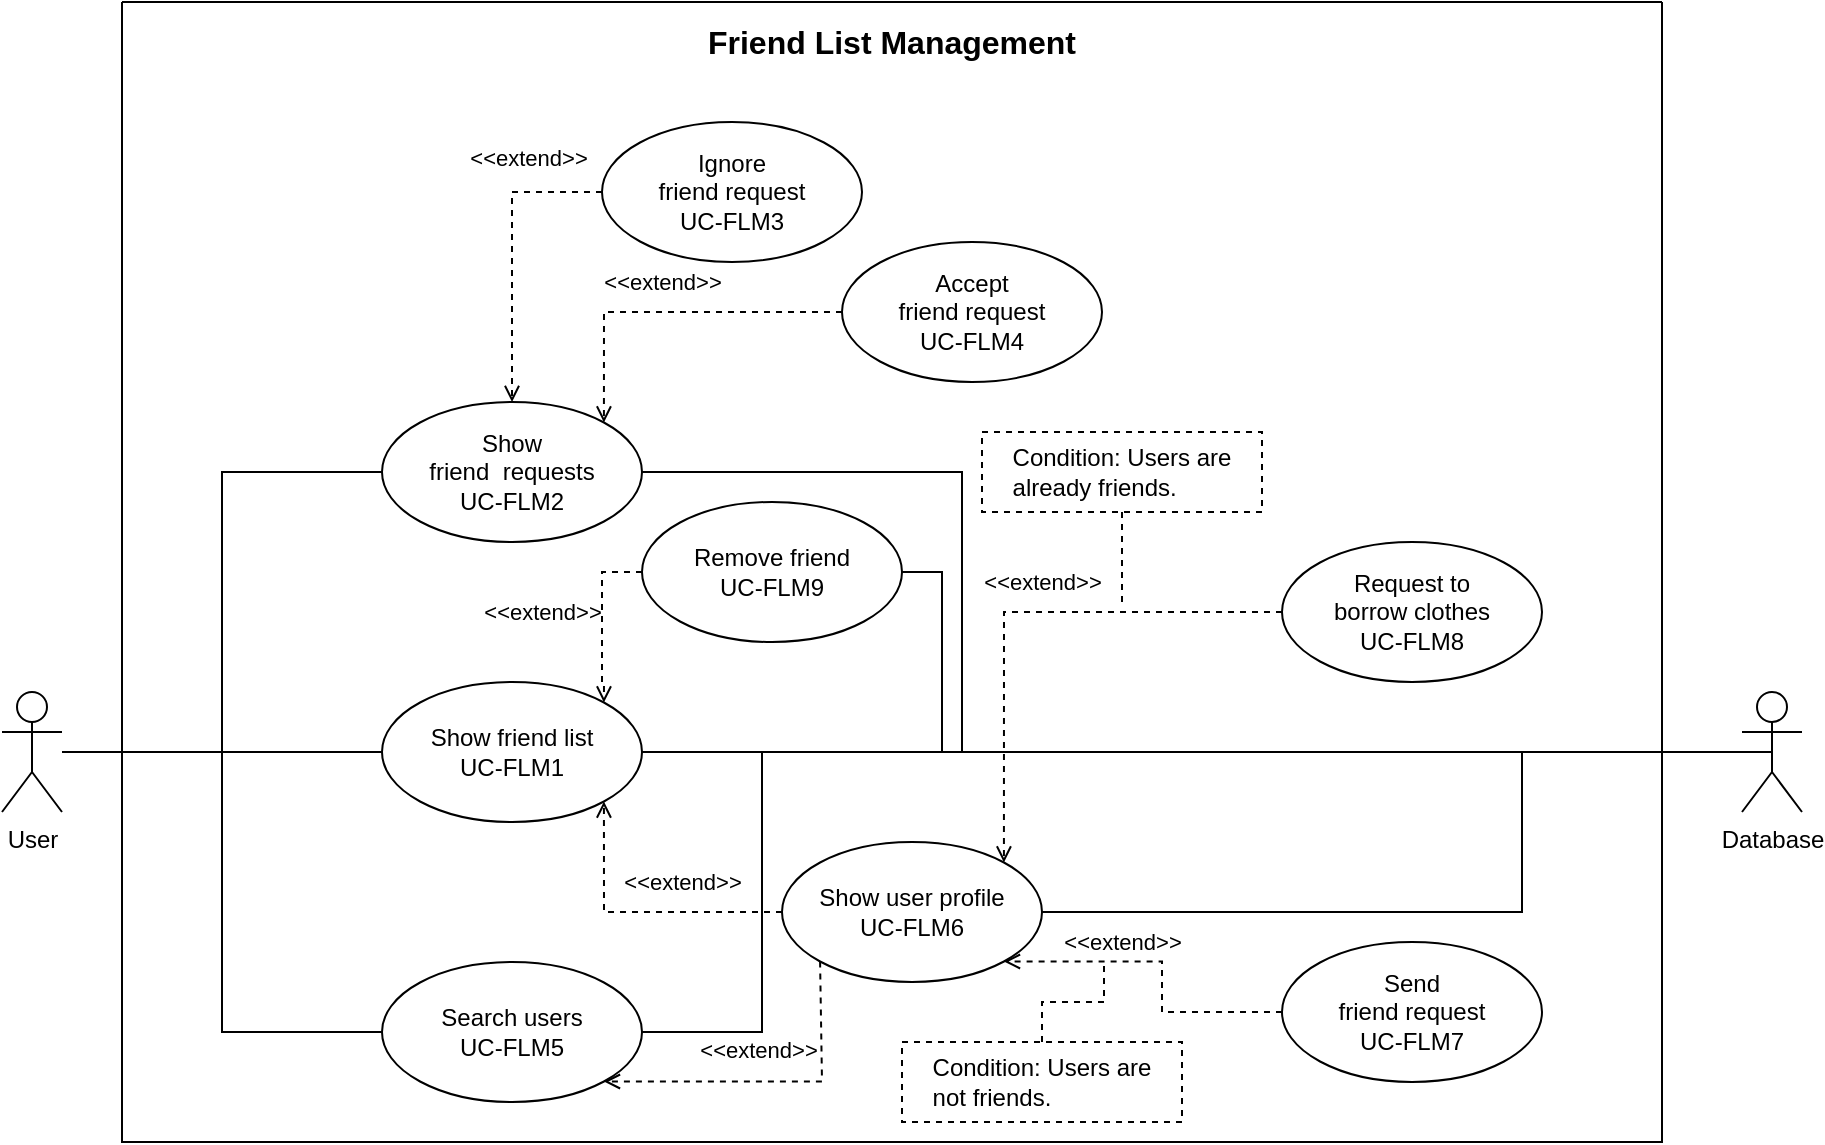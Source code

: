 <mxfile>
    <diagram name="Page-1" id="wzGPRW55bGctZ1w2dZ4h">
        <mxGraphModel dx="1084" dy="1887" grid="1" gridSize="10" guides="1" tooltips="1" connect="1" arrows="1" fold="1" page="1" pageScale="1" pageWidth="850" pageHeight="1100" math="0" shadow="0">
            <root>
                <mxCell id="0"/>
                <mxCell id="1" parent="0"/>
                <mxCell id="ca8UB5Ujch-c4zYhouuE-1" value="" style="swimlane;startSize=0;" parent="1" vertex="1">
                    <mxGeometry x="160" y="-90" width="770" height="570" as="geometry"/>
                </mxCell>
                <mxCell id="ca8UB5Ujch-c4zYhouuE-27" style="edgeStyle=orthogonalEdgeStyle;rounded=0;orthogonalLoop=1;jettySize=auto;html=1;exitX=0;exitY=0.5;exitDx=0;exitDy=0;entryX=1;entryY=0;entryDx=0;entryDy=0;endArrow=open;endFill=0;dashed=1;" parent="ca8UB5Ujch-c4zYhouuE-1" source="ca8UB5Ujch-c4zYhouuE-5" target="ca8UB5Ujch-c4zYhouuE-4" edge="1">
                    <mxGeometry relative="1" as="geometry"/>
                </mxCell>
                <mxCell id="ca8UB5Ujch-c4zYhouuE-5" value="&lt;div&gt;Request to&lt;/div&gt;&lt;div&gt;borrow clothes&lt;/div&gt;&lt;div&gt;UC-FLM8&lt;br&gt;&lt;/div&gt;" style="ellipse;whiteSpace=wrap;html=1;fillColor=none;" parent="ca8UB5Ujch-c4zYhouuE-1" vertex="1">
                    <mxGeometry x="580" y="270" width="130" height="70" as="geometry"/>
                </mxCell>
                <mxCell id="ca8UB5Ujch-c4zYhouuE-22" style="edgeStyle=orthogonalEdgeStyle;rounded=0;orthogonalLoop=1;jettySize=auto;html=1;exitX=0;exitY=0.5;exitDx=0;exitDy=0;entryX=1;entryY=1;entryDx=0;entryDy=0;dashed=1;endArrow=open;endFill=0;" parent="ca8UB5Ujch-c4zYhouuE-1" source="ca8UB5Ujch-c4zYhouuE-4" target="ca8UB5Ujch-c4zYhouuE-3" edge="1">
                    <mxGeometry relative="1" as="geometry"/>
                </mxCell>
                <mxCell id="ca8UB5Ujch-c4zYhouuE-23" style="edgeStyle=orthogonalEdgeStyle;rounded=0;orthogonalLoop=1;jettySize=auto;html=1;exitX=0;exitY=1;exitDx=0;exitDy=0;entryX=1;entryY=1;entryDx=0;entryDy=0;endArrow=open;endFill=0;dashed=1;" parent="ca8UB5Ujch-c4zYhouuE-1" source="ca8UB5Ujch-c4zYhouuE-4" target="ca8UB5Ujch-c4zYhouuE-10" edge="1">
                    <mxGeometry relative="1" as="geometry">
                        <Array as="points">
                            <mxPoint x="350" y="540"/>
                        </Array>
                    </mxGeometry>
                </mxCell>
                <mxCell id="ca8UB5Ujch-c4zYhouuE-4" value="&lt;div&gt;Show user profile&lt;/div&gt;&lt;div&gt;UC-FLM6&lt;br&gt;&lt;/div&gt;" style="ellipse;whiteSpace=wrap;html=1;fillColor=none;" parent="ca8UB5Ujch-c4zYhouuE-1" vertex="1">
                    <mxGeometry x="330" y="420" width="130" height="70" as="geometry"/>
                </mxCell>
                <mxCell id="ca8UB5Ujch-c4zYhouuE-3" value="&lt;div&gt;Show friend list&lt;/div&gt;&lt;div&gt;UC-FLM1&lt;br&gt;&lt;/div&gt;" style="ellipse;whiteSpace=wrap;html=1;fillColor=none;" parent="ca8UB5Ujch-c4zYhouuE-1" vertex="1">
                    <mxGeometry x="130" y="340" width="130" height="70" as="geometry"/>
                </mxCell>
                <mxCell id="ca8UB5Ujch-c4zYhouuE-20" style="edgeStyle=orthogonalEdgeStyle;rounded=0;orthogonalLoop=1;jettySize=auto;html=1;exitX=0;exitY=0.5;exitDx=0;exitDy=0;entryX=1;entryY=0;entryDx=0;entryDy=0;dashed=1;endArrow=open;endFill=0;" parent="ca8UB5Ujch-c4zYhouuE-1" source="ca8UB5Ujch-c4zYhouuE-8" target="ca8UB5Ujch-c4zYhouuE-6" edge="1">
                    <mxGeometry relative="1" as="geometry"/>
                </mxCell>
                <mxCell id="J1ibvJJLt7Fnu6ycakTr-25" value="&amp;lt;&amp;lt;extend&amp;gt;&amp;gt;" style="edgeLabel;html=1;align=center;verticalAlign=middle;resizable=0;points=[];labelBackgroundColor=none;" parent="ca8UB5Ujch-c4zYhouuE-20" vertex="1" connectable="0">
                    <mxGeometry x="-0.059" y="-1" relative="1" as="geometry">
                        <mxPoint x="-8" y="-14" as="offset"/>
                    </mxGeometry>
                </mxCell>
                <mxCell id="ca8UB5Ujch-c4zYhouuE-8" value="&lt;div&gt;Accept&lt;/div&gt;&lt;div&gt;friend request&lt;/div&gt;&lt;div&gt;UC-FLM4&lt;br&gt;&lt;/div&gt;" style="ellipse;whiteSpace=wrap;html=1;fillColor=none;" parent="ca8UB5Ujch-c4zYhouuE-1" vertex="1">
                    <mxGeometry x="360" y="120" width="130" height="70" as="geometry"/>
                </mxCell>
                <mxCell id="ca8UB5Ujch-c4zYhouuE-19" style="edgeStyle=orthogonalEdgeStyle;rounded=0;orthogonalLoop=1;jettySize=auto;html=1;exitX=0;exitY=0.5;exitDx=0;exitDy=0;entryX=0.5;entryY=0;entryDx=0;entryDy=0;dashed=1;endArrow=open;endFill=0;" parent="ca8UB5Ujch-c4zYhouuE-1" source="ca8UB5Ujch-c4zYhouuE-7" target="ca8UB5Ujch-c4zYhouuE-6" edge="1">
                    <mxGeometry relative="1" as="geometry"/>
                </mxCell>
                <mxCell id="ca8UB5Ujch-c4zYhouuE-7" value="&lt;div&gt;Ignore&lt;/div&gt;&lt;div&gt;friend request&lt;/div&gt;&lt;div&gt;UC-FLM3&lt;br&gt;&lt;/div&gt;" style="ellipse;whiteSpace=wrap;html=1;fillColor=none;" parent="ca8UB5Ujch-c4zYhouuE-1" vertex="1">
                    <mxGeometry x="240" y="60" width="130" height="70" as="geometry"/>
                </mxCell>
                <mxCell id="ca8UB5Ujch-c4zYhouuE-6" value="&lt;div&gt;Show&lt;/div&gt;&lt;div&gt;friend&amp;nbsp; requests&lt;/div&gt;&lt;div&gt;UC-FLM2&lt;br&gt;&lt;/div&gt;" style="ellipse;whiteSpace=wrap;html=1;fillColor=none;" parent="ca8UB5Ujch-c4zYhouuE-1" vertex="1">
                    <mxGeometry x="130" y="200" width="130" height="70" as="geometry"/>
                </mxCell>
                <mxCell id="ca8UB5Ujch-c4zYhouuE-26" style="edgeStyle=orthogonalEdgeStyle;rounded=0;orthogonalLoop=1;jettySize=auto;html=1;exitX=0;exitY=0.5;exitDx=0;exitDy=0;entryX=1;entryY=1;entryDx=0;entryDy=0;endArrow=open;endFill=0;dashed=1;" parent="ca8UB5Ujch-c4zYhouuE-1" source="ca8UB5Ujch-c4zYhouuE-12" target="ca8UB5Ujch-c4zYhouuE-4" edge="1">
                    <mxGeometry relative="1" as="geometry"/>
                </mxCell>
                <mxCell id="ca8UB5Ujch-c4zYhouuE-12" value="&lt;div&gt;Send&lt;/div&gt;&lt;div&gt;friend request&lt;/div&gt;&lt;div&gt;UC-FLM7&lt;br&gt;&lt;/div&gt;" style="ellipse;whiteSpace=wrap;html=1;fillColor=none;" parent="ca8UB5Ujch-c4zYhouuE-1" vertex="1">
                    <mxGeometry x="580" y="470" width="130" height="70" as="geometry"/>
                </mxCell>
                <mxCell id="ca8UB5Ujch-c4zYhouuE-10" value="&lt;div&gt;Search users&lt;/div&gt;&lt;div&gt;UC-FLM5&lt;br&gt;&lt;/div&gt;" style="ellipse;whiteSpace=wrap;html=1;fillColor=none;" parent="ca8UB5Ujch-c4zYhouuE-1" vertex="1">
                    <mxGeometry x="130" y="480" width="130" height="70" as="geometry"/>
                </mxCell>
                <mxCell id="J1ibvJJLt7Fnu6ycakTr-23" style="edgeStyle=orthogonalEdgeStyle;rounded=0;orthogonalLoop=1;jettySize=auto;html=1;endArrow=none;endFill=0;dashed=1;" parent="ca8UB5Ujch-c4zYhouuE-1" source="J1ibvJJLt7Fnu6ycakTr-3" edge="1">
                    <mxGeometry relative="1" as="geometry">
                        <mxPoint x="500" y="300" as="targetPoint"/>
                    </mxGeometry>
                </mxCell>
                <mxCell id="J1ibvJJLt7Fnu6ycakTr-3" value="&lt;div&gt;Condition: Users are&lt;/div&gt;&lt;div align=&quot;left&quot;&gt;already friends.&lt;br&gt;&lt;/div&gt;" style="text;html=1;align=center;verticalAlign=middle;whiteSpace=wrap;rounded=0;strokeColor=default;dashed=1;" parent="ca8UB5Ujch-c4zYhouuE-1" vertex="1">
                    <mxGeometry x="430" y="215" width="140" height="40" as="geometry"/>
                </mxCell>
                <mxCell id="J1ibvJJLt7Fnu6ycakTr-24" style="edgeStyle=orthogonalEdgeStyle;rounded=0;orthogonalLoop=1;jettySize=auto;html=1;endArrow=none;endFill=0;dashed=1;" parent="ca8UB5Ujch-c4zYhouuE-1" source="J1ibvJJLt7Fnu6ycakTr-21" edge="1">
                    <mxGeometry relative="1" as="geometry">
                        <mxPoint x="490" y="480" as="targetPoint"/>
                        <Array as="points">
                            <mxPoint x="460" y="500"/>
                            <mxPoint x="491" y="500"/>
                        </Array>
                    </mxGeometry>
                </mxCell>
                <mxCell id="J1ibvJJLt7Fnu6ycakTr-21" value="&lt;div&gt;Condition: Users are&lt;/div&gt;&lt;div align=&quot;left&quot;&gt;not friends.&lt;br&gt;&lt;/div&gt;" style="text;html=1;align=center;verticalAlign=middle;whiteSpace=wrap;rounded=0;strokeColor=default;dashed=1;" parent="ca8UB5Ujch-c4zYhouuE-1" vertex="1">
                    <mxGeometry x="390" y="520" width="140" height="40" as="geometry"/>
                </mxCell>
                <mxCell id="J1ibvJJLt7Fnu6ycakTr-30" value="&amp;lt;&amp;lt;extend&amp;gt;&amp;gt;" style="edgeLabel;html=1;align=center;verticalAlign=middle;resizable=0;points=[];labelBackgroundColor=none;" parent="ca8UB5Ujch-c4zYhouuE-1" vertex="1" connectable="0">
                    <mxGeometry x="280" y="440" as="geometry"/>
                </mxCell>
                <mxCell id="J1ibvJJLt7Fnu6ycakTr-29" value="&amp;lt;&amp;lt;extend&amp;gt;&amp;gt;" style="edgeLabel;html=1;align=center;verticalAlign=middle;resizable=0;points=[];labelBackgroundColor=none;" parent="ca8UB5Ujch-c4zYhouuE-1" vertex="1" connectable="0">
                    <mxGeometry x="230" y="50" as="geometry">
                        <mxPoint x="-27" y="28" as="offset"/>
                    </mxGeometry>
                </mxCell>
                <mxCell id="J1ibvJJLt7Fnu6ycakTr-28" value="&amp;lt;&amp;lt;extend&amp;gt;&amp;gt;" style="edgeLabel;html=1;align=center;verticalAlign=middle;resizable=0;points=[];labelBackgroundColor=none;" parent="ca8UB5Ujch-c4zYhouuE-1" vertex="1" connectable="0">
                    <mxGeometry x="330" y="530" as="geometry">
                        <mxPoint x="-12" y="-6" as="offset"/>
                    </mxGeometry>
                </mxCell>
                <mxCell id="J1ibvJJLt7Fnu6ycakTr-27" value="&amp;lt;&amp;lt;extend&amp;gt;&amp;gt;" style="edgeLabel;html=1;align=center;verticalAlign=middle;resizable=0;points=[];labelBackgroundColor=none;" parent="ca8UB5Ujch-c4zYhouuE-1" vertex="1" connectable="0">
                    <mxGeometry x="500" y="470" as="geometry"/>
                </mxCell>
                <mxCell id="J1ibvJJLt7Fnu6ycakTr-26" value="&amp;lt;&amp;lt;extend&amp;gt;&amp;gt;" style="edgeLabel;html=1;align=center;verticalAlign=middle;resizable=0;points=[];labelBackgroundColor=none;" parent="ca8UB5Ujch-c4zYhouuE-1" vertex="1" connectable="0">
                    <mxGeometry x="460" y="290" as="geometry"/>
                </mxCell>
                <mxCell id="J1ibvJJLt7Fnu6ycakTr-41" value="&lt;b&gt;&lt;font style=&quot;font-size: 16px;&quot;&gt;Friend List Management&lt;/font&gt;&lt;/b&gt;" style="text;html=1;align=center;verticalAlign=middle;whiteSpace=wrap;rounded=0;" parent="ca8UB5Ujch-c4zYhouuE-1" vertex="1">
                    <mxGeometry x="270" width="230" height="40" as="geometry"/>
                </mxCell>
                <mxCell id="EjrXVGGBRXjP9jgc-0_A-2" style="edgeStyle=orthogonalEdgeStyle;rounded=0;orthogonalLoop=1;jettySize=auto;html=1;exitX=0;exitY=0.5;exitDx=0;exitDy=0;entryX=1;entryY=0;entryDx=0;entryDy=0;dashed=1;endArrow=open;endFill=0;" parent="ca8UB5Ujch-c4zYhouuE-1" source="EjrXVGGBRXjP9jgc-0_A-1" target="ca8UB5Ujch-c4zYhouuE-3" edge="1">
                    <mxGeometry relative="1" as="geometry"/>
                </mxCell>
                <mxCell id="EjrXVGGBRXjP9jgc-0_A-3" value="&amp;lt;&amp;lt;extend&amp;gt;&amp;gt;" style="edgeLabel;html=1;align=center;verticalAlign=middle;resizable=0;points=[];labelBackgroundColor=none;" parent="EjrXVGGBRXjP9jgc-0_A-2" vertex="1" connectable="0">
                    <mxGeometry x="0.113" y="-1" relative="1" as="geometry">
                        <mxPoint x="-29" y="-8" as="offset"/>
                    </mxGeometry>
                </mxCell>
                <mxCell id="EjrXVGGBRXjP9jgc-0_A-1" value="&lt;div&gt;Remove friend&lt;br&gt;&lt;/div&gt;&lt;div&gt;UC-FLM9&lt;br&gt;&lt;/div&gt;" style="ellipse;whiteSpace=wrap;html=1;fillColor=none;" parent="ca8UB5Ujch-c4zYhouuE-1" vertex="1">
                    <mxGeometry x="260" y="250" width="130" height="70" as="geometry"/>
                </mxCell>
                <mxCell id="ca8UB5Ujch-c4zYhouuE-15" style="edgeStyle=orthogonalEdgeStyle;rounded=0;orthogonalLoop=1;jettySize=auto;html=1;entryX=0;entryY=0.5;entryDx=0;entryDy=0;endArrow=none;endFill=0;" parent="1" source="ca8UB5Ujch-c4zYhouuE-2" target="ca8UB5Ujch-c4zYhouuE-6" edge="1">
                    <mxGeometry relative="1" as="geometry"/>
                </mxCell>
                <mxCell id="ca8UB5Ujch-c4zYhouuE-16" style="edgeStyle=orthogonalEdgeStyle;rounded=0;orthogonalLoop=1;jettySize=auto;html=1;entryX=0;entryY=0.5;entryDx=0;entryDy=0;endArrow=none;endFill=0;" parent="1" source="ca8UB5Ujch-c4zYhouuE-2" target="ca8UB5Ujch-c4zYhouuE-3" edge="1">
                    <mxGeometry relative="1" as="geometry"/>
                </mxCell>
                <mxCell id="ca8UB5Ujch-c4zYhouuE-17" style="edgeStyle=orthogonalEdgeStyle;rounded=0;orthogonalLoop=1;jettySize=auto;html=1;entryX=0;entryY=0.5;entryDx=0;entryDy=0;endArrow=none;endFill=0;" parent="1" source="ca8UB5Ujch-c4zYhouuE-2" target="ca8UB5Ujch-c4zYhouuE-10" edge="1">
                    <mxGeometry relative="1" as="geometry"/>
                </mxCell>
                <mxCell id="ca8UB5Ujch-c4zYhouuE-2" value="User" style="shape=umlActor;verticalLabelPosition=bottom;verticalAlign=top;html=1;outlineConnect=0;fillColor=none;" parent="1" vertex="1">
                    <mxGeometry x="100" y="255" width="30" height="60" as="geometry"/>
                </mxCell>
                <mxCell id="J1ibvJJLt7Fnu6ycakTr-33" style="edgeStyle=orthogonalEdgeStyle;rounded=0;orthogonalLoop=1;jettySize=auto;html=1;entryX=1;entryY=0.5;entryDx=0;entryDy=0;endArrow=none;endFill=0;" parent="1" source="ca8UB5Ujch-c4zYhouuE-13" target="ca8UB5Ujch-c4zYhouuE-6" edge="1">
                    <mxGeometry relative="1" as="geometry">
                        <Array as="points">
                            <mxPoint x="580" y="285"/>
                            <mxPoint x="580" y="145"/>
                        </Array>
                    </mxGeometry>
                </mxCell>
                <mxCell id="J1ibvJJLt7Fnu6ycakTr-34" style="edgeStyle=orthogonalEdgeStyle;rounded=0;orthogonalLoop=1;jettySize=auto;html=1;entryX=1;entryY=0.5;entryDx=0;entryDy=0;endArrow=none;endFill=0;" parent="1" source="ca8UB5Ujch-c4zYhouuE-13" target="ca8UB5Ujch-c4zYhouuE-3" edge="1">
                    <mxGeometry relative="1" as="geometry"/>
                </mxCell>
                <mxCell id="J1ibvJJLt7Fnu6ycakTr-35" style="edgeStyle=orthogonalEdgeStyle;rounded=0;orthogonalLoop=1;jettySize=auto;html=1;entryX=1;entryY=0.5;entryDx=0;entryDy=0;endArrow=none;endFill=0;" parent="1" source="ca8UB5Ujch-c4zYhouuE-13" target="ca8UB5Ujch-c4zYhouuE-4" edge="1">
                    <mxGeometry relative="1" as="geometry">
                        <Array as="points">
                            <mxPoint x="860" y="285"/>
                            <mxPoint x="860" y="365"/>
                        </Array>
                    </mxGeometry>
                </mxCell>
                <mxCell id="J1ibvJJLt7Fnu6ycakTr-37" style="edgeStyle=orthogonalEdgeStyle;rounded=0;orthogonalLoop=1;jettySize=auto;html=1;entryX=1;entryY=0.5;entryDx=0;entryDy=0;endArrow=none;endFill=0;" parent="1" source="ca8UB5Ujch-c4zYhouuE-13" target="ca8UB5Ujch-c4zYhouuE-10" edge="1">
                    <mxGeometry relative="1" as="geometry">
                        <Array as="points">
                            <mxPoint x="480" y="285"/>
                            <mxPoint x="480" y="425"/>
                        </Array>
                    </mxGeometry>
                </mxCell>
                <mxCell id="ca8UB5Ujch-c4zYhouuE-13" value="Database" style="shape=umlActor;verticalLabelPosition=bottom;verticalAlign=top;html=1;outlineConnect=0;fillColor=none;" parent="1" vertex="1">
                    <mxGeometry x="970" y="255" width="30" height="60" as="geometry"/>
                </mxCell>
                <mxCell id="EjrXVGGBRXjP9jgc-0_A-4" style="edgeStyle=orthogonalEdgeStyle;rounded=0;orthogonalLoop=1;jettySize=auto;html=1;exitX=1;exitY=0.5;exitDx=0;exitDy=0;entryX=0.5;entryY=0.5;entryDx=0;entryDy=0;entryPerimeter=0;endArrow=none;endFill=0;" parent="1" source="EjrXVGGBRXjP9jgc-0_A-1" target="ca8UB5Ujch-c4zYhouuE-13" edge="1">
                    <mxGeometry relative="1" as="geometry">
                        <Array as="points">
                            <mxPoint x="570" y="195"/>
                            <mxPoint x="570" y="285"/>
                        </Array>
                    </mxGeometry>
                </mxCell>
            </root>
        </mxGraphModel>
    </diagram>
</mxfile>